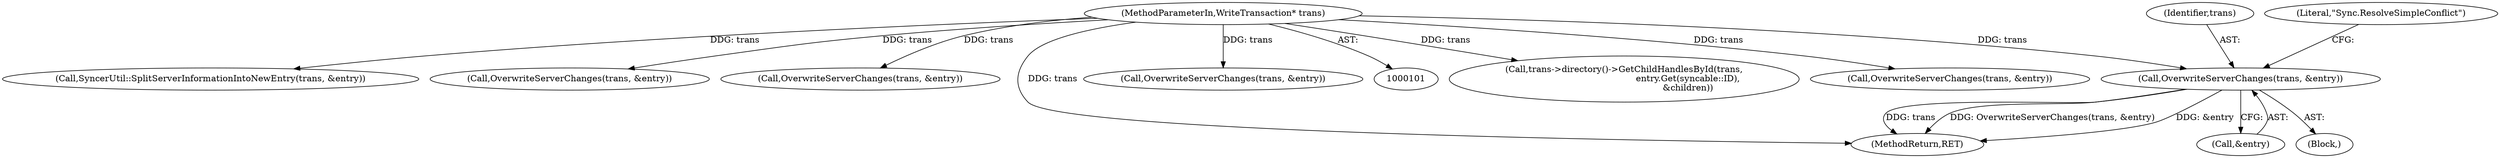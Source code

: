 digraph "0_Chrome_fcd3a7a671ecf2d5f46ea34787d27507a914d2f5_5@API" {
"1000379" [label="(Call,OverwriteServerChanges(trans, &entry))"];
"1000102" [label="(MethodParameterIn,WriteTransaction* trans)"];
"1000369" [label="(Block,)"];
"1000442" [label="(Call,trans->directory()->GetChildHandlesById(trans,\n                                              entry.Get(syncable::ID),\n                                              &children))"];
"1000325" [label="(Call,OverwriteServerChanges(trans, &entry))"];
"1000494" [label="(Call,SyncerUtil::SplitServerInformationIntoNewEntry(trans, &entry))"];
"1000397" [label="(Call,OverwriteServerChanges(trans, &entry))"];
"1000471" [label="(Call,OverwriteServerChanges(trans, &entry))"];
"1000517" [label="(MethodReturn,RET)"];
"1000380" [label="(Identifier,trans)"];
"1000384" [label="(Literal,\"Sync.ResolveSimpleConflict\")"];
"1000381" [label="(Call,&entry)"];
"1000355" [label="(Call,OverwriteServerChanges(trans, &entry))"];
"1000379" [label="(Call,OverwriteServerChanges(trans, &entry))"];
"1000102" [label="(MethodParameterIn,WriteTransaction* trans)"];
"1000379" -> "1000369"  [label="AST: "];
"1000379" -> "1000381"  [label="CFG: "];
"1000380" -> "1000379"  [label="AST: "];
"1000381" -> "1000379"  [label="AST: "];
"1000384" -> "1000379"  [label="CFG: "];
"1000379" -> "1000517"  [label="DDG: trans"];
"1000379" -> "1000517"  [label="DDG: OverwriteServerChanges(trans, &entry)"];
"1000379" -> "1000517"  [label="DDG: &entry"];
"1000102" -> "1000379"  [label="DDG: trans"];
"1000102" -> "1000101"  [label="AST: "];
"1000102" -> "1000517"  [label="DDG: trans"];
"1000102" -> "1000325"  [label="DDG: trans"];
"1000102" -> "1000355"  [label="DDG: trans"];
"1000102" -> "1000397"  [label="DDG: trans"];
"1000102" -> "1000442"  [label="DDG: trans"];
"1000102" -> "1000471"  [label="DDG: trans"];
"1000102" -> "1000494"  [label="DDG: trans"];
}
